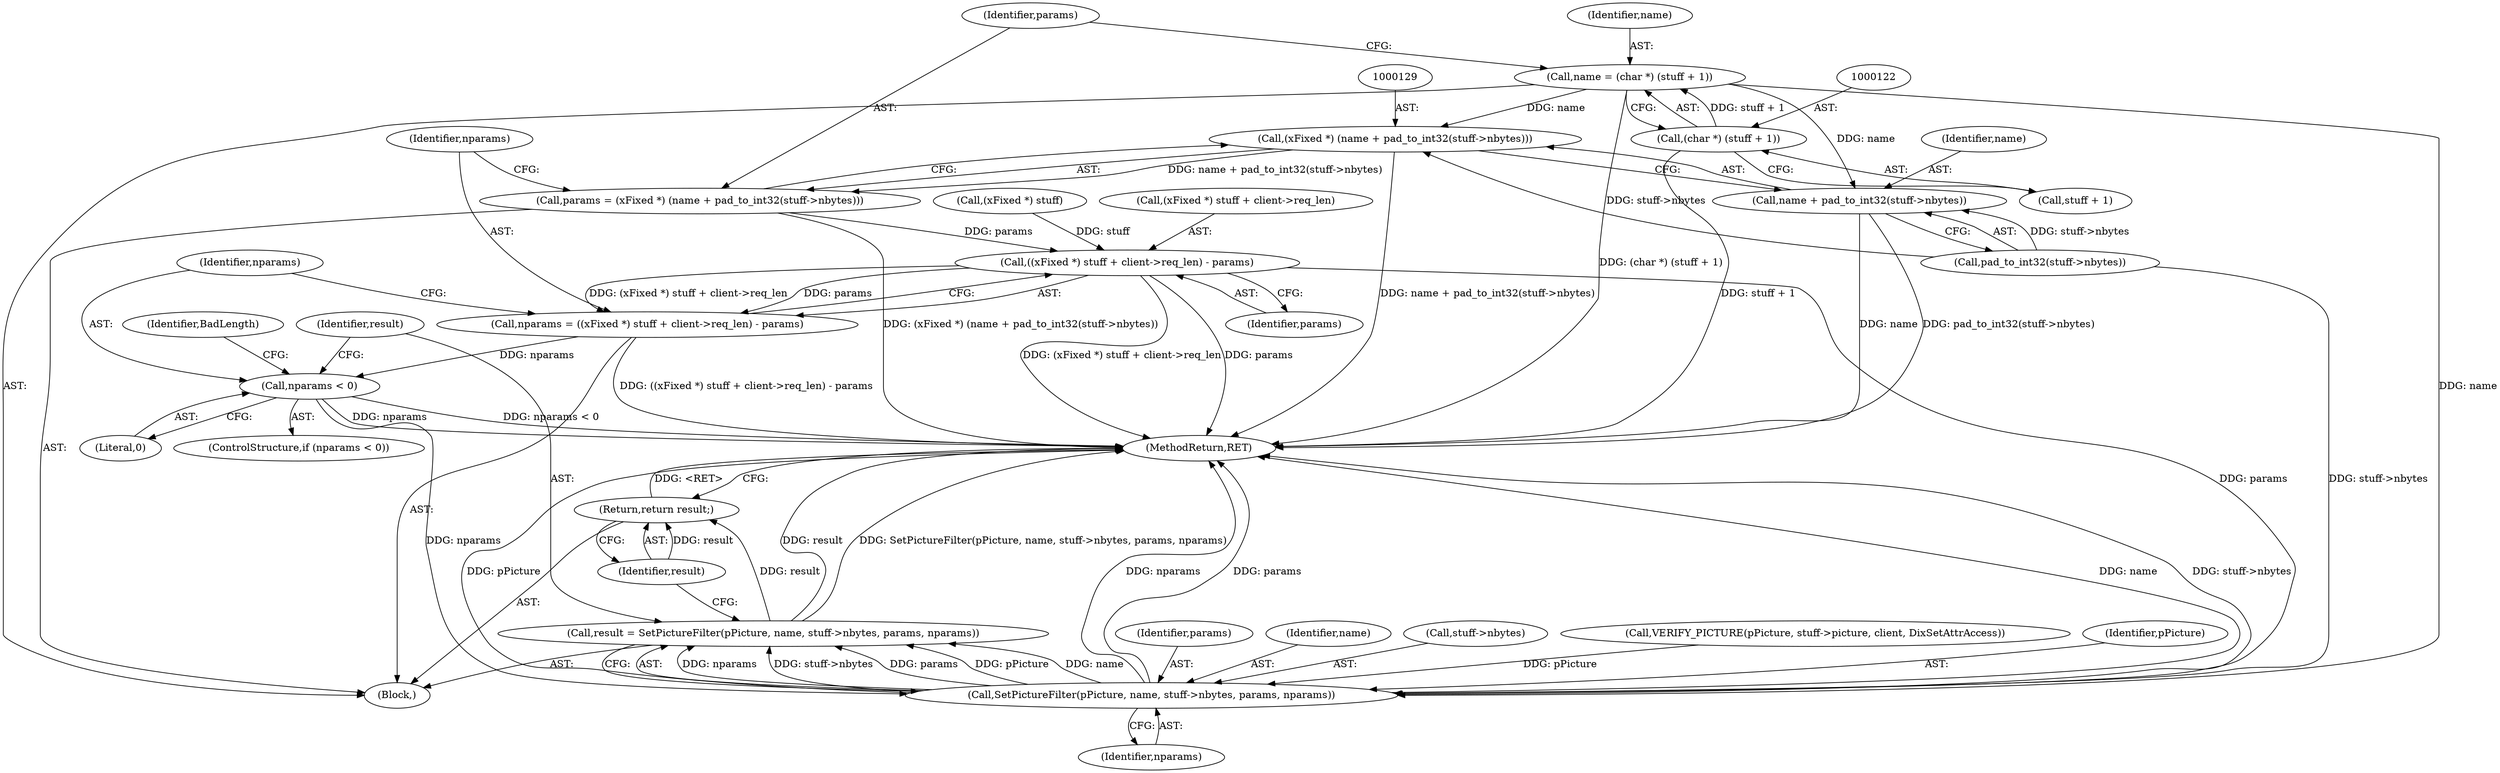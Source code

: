 digraph "0_xserver_cad5a1050b7184d828aef9c1dd151c3ab649d37e_5@pointer" {
"1000119" [label="(Call,name = (char *) (stuff + 1))"];
"1000121" [label="(Call,(char *) (stuff + 1))"];
"1000128" [label="(Call,(xFixed *) (name + pad_to_int32(stuff->nbytes)))"];
"1000126" [label="(Call,params = (xFixed *) (name + pad_to_int32(stuff->nbytes)))"];
"1000138" [label="(Call,((xFixed *) stuff + client->req_len) - params)"];
"1000136" [label="(Call,nparams = ((xFixed *) stuff + client->req_len) - params)"];
"1000148" [label="(Call,nparams < 0)"];
"1000155" [label="(Call,SetPictureFilter(pPicture, name, stuff->nbytes, params, nparams))"];
"1000153" [label="(Call,result = SetPictureFilter(pPicture, name, stuff->nbytes, params, nparams))"];
"1000163" [label="(Return,return result;)"];
"1000130" [label="(Call,name + pad_to_int32(stuff->nbytes))"];
"1000130" [label="(Call,name + pad_to_int32(stuff->nbytes))"];
"1000123" [label="(Call,stuff + 1)"];
"1000146" [label="(Identifier,params)"];
"1000131" [label="(Identifier,name)"];
"1000140" [label="(Call,(xFixed *) stuff)"];
"1000165" [label="(MethodReturn,RET)"];
"1000119" [label="(Call,name = (char *) (stuff + 1))"];
"1000161" [label="(Identifier,params)"];
"1000137" [label="(Identifier,nparams)"];
"1000150" [label="(Literal,0)"];
"1000155" [label="(Call,SetPictureFilter(pPicture, name, stuff->nbytes, params, nparams))"];
"1000164" [label="(Identifier,result)"];
"1000163" [label="(Return,return result;)"];
"1000162" [label="(Identifier,nparams)"];
"1000136" [label="(Call,nparams = ((xFixed *) stuff + client->req_len) - params)"];
"1000147" [label="(ControlStructure,if (nparams < 0))"];
"1000152" [label="(Identifier,BadLength)"];
"1000126" [label="(Call,params = (xFixed *) (name + pad_to_int32(stuff->nbytes)))"];
"1000127" [label="(Identifier,params)"];
"1000148" [label="(Call,nparams < 0)"];
"1000138" [label="(Call,((xFixed *) stuff + client->req_len) - params)"];
"1000132" [label="(Call,pad_to_int32(stuff->nbytes))"];
"1000157" [label="(Identifier,name)"];
"1000128" [label="(Call,(xFixed *) (name + pad_to_int32(stuff->nbytes)))"];
"1000158" [label="(Call,stuff->nbytes)"];
"1000112" [label="(Call,VERIFY_PICTURE(pPicture, stuff->picture, client, DixSetAttrAccess))"];
"1000153" [label="(Call,result = SetPictureFilter(pPicture, name, stuff->nbytes, params, nparams))"];
"1000120" [label="(Identifier,name)"];
"1000156" [label="(Identifier,pPicture)"];
"1000149" [label="(Identifier,nparams)"];
"1000154" [label="(Identifier,result)"];
"1000139" [label="(Call,(xFixed *) stuff + client->req_len)"];
"1000121" [label="(Call,(char *) (stuff + 1))"];
"1000102" [label="(Block,)"];
"1000119" -> "1000102"  [label="AST: "];
"1000119" -> "1000121"  [label="CFG: "];
"1000120" -> "1000119"  [label="AST: "];
"1000121" -> "1000119"  [label="AST: "];
"1000127" -> "1000119"  [label="CFG: "];
"1000119" -> "1000165"  [label="DDG: (char *) (stuff + 1)"];
"1000121" -> "1000119"  [label="DDG: stuff + 1"];
"1000119" -> "1000128"  [label="DDG: name"];
"1000119" -> "1000130"  [label="DDG: name"];
"1000119" -> "1000155"  [label="DDG: name"];
"1000121" -> "1000123"  [label="CFG: "];
"1000122" -> "1000121"  [label="AST: "];
"1000123" -> "1000121"  [label="AST: "];
"1000121" -> "1000165"  [label="DDG: stuff + 1"];
"1000128" -> "1000126"  [label="AST: "];
"1000128" -> "1000130"  [label="CFG: "];
"1000129" -> "1000128"  [label="AST: "];
"1000130" -> "1000128"  [label="AST: "];
"1000126" -> "1000128"  [label="CFG: "];
"1000128" -> "1000165"  [label="DDG: name + pad_to_int32(stuff->nbytes)"];
"1000128" -> "1000126"  [label="DDG: name + pad_to_int32(stuff->nbytes)"];
"1000132" -> "1000128"  [label="DDG: stuff->nbytes"];
"1000126" -> "1000102"  [label="AST: "];
"1000127" -> "1000126"  [label="AST: "];
"1000137" -> "1000126"  [label="CFG: "];
"1000126" -> "1000165"  [label="DDG: (xFixed *) (name + pad_to_int32(stuff->nbytes))"];
"1000126" -> "1000138"  [label="DDG: params"];
"1000138" -> "1000136"  [label="AST: "];
"1000138" -> "1000146"  [label="CFG: "];
"1000139" -> "1000138"  [label="AST: "];
"1000146" -> "1000138"  [label="AST: "];
"1000136" -> "1000138"  [label="CFG: "];
"1000138" -> "1000165"  [label="DDG: (xFixed *) stuff + client->req_len"];
"1000138" -> "1000165"  [label="DDG: params"];
"1000138" -> "1000136"  [label="DDG: (xFixed *) stuff + client->req_len"];
"1000138" -> "1000136"  [label="DDG: params"];
"1000140" -> "1000138"  [label="DDG: stuff"];
"1000138" -> "1000155"  [label="DDG: params"];
"1000136" -> "1000102"  [label="AST: "];
"1000137" -> "1000136"  [label="AST: "];
"1000149" -> "1000136"  [label="CFG: "];
"1000136" -> "1000165"  [label="DDG: ((xFixed *) stuff + client->req_len) - params"];
"1000136" -> "1000148"  [label="DDG: nparams"];
"1000148" -> "1000147"  [label="AST: "];
"1000148" -> "1000150"  [label="CFG: "];
"1000149" -> "1000148"  [label="AST: "];
"1000150" -> "1000148"  [label="AST: "];
"1000152" -> "1000148"  [label="CFG: "];
"1000154" -> "1000148"  [label="CFG: "];
"1000148" -> "1000165"  [label="DDG: nparams"];
"1000148" -> "1000165"  [label="DDG: nparams < 0"];
"1000148" -> "1000155"  [label="DDG: nparams"];
"1000155" -> "1000153"  [label="AST: "];
"1000155" -> "1000162"  [label="CFG: "];
"1000156" -> "1000155"  [label="AST: "];
"1000157" -> "1000155"  [label="AST: "];
"1000158" -> "1000155"  [label="AST: "];
"1000161" -> "1000155"  [label="AST: "];
"1000162" -> "1000155"  [label="AST: "];
"1000153" -> "1000155"  [label="CFG: "];
"1000155" -> "1000165"  [label="DDG: name"];
"1000155" -> "1000165"  [label="DDG: stuff->nbytes"];
"1000155" -> "1000165"  [label="DDG: pPicture"];
"1000155" -> "1000165"  [label="DDG: nparams"];
"1000155" -> "1000165"  [label="DDG: params"];
"1000155" -> "1000153"  [label="DDG: nparams"];
"1000155" -> "1000153"  [label="DDG: stuff->nbytes"];
"1000155" -> "1000153"  [label="DDG: params"];
"1000155" -> "1000153"  [label="DDG: pPicture"];
"1000155" -> "1000153"  [label="DDG: name"];
"1000112" -> "1000155"  [label="DDG: pPicture"];
"1000132" -> "1000155"  [label="DDG: stuff->nbytes"];
"1000153" -> "1000102"  [label="AST: "];
"1000154" -> "1000153"  [label="AST: "];
"1000164" -> "1000153"  [label="CFG: "];
"1000153" -> "1000165"  [label="DDG: result"];
"1000153" -> "1000165"  [label="DDG: SetPictureFilter(pPicture, name, stuff->nbytes, params, nparams)"];
"1000153" -> "1000163"  [label="DDG: result"];
"1000163" -> "1000102"  [label="AST: "];
"1000163" -> "1000164"  [label="CFG: "];
"1000164" -> "1000163"  [label="AST: "];
"1000165" -> "1000163"  [label="CFG: "];
"1000163" -> "1000165"  [label="DDG: <RET>"];
"1000164" -> "1000163"  [label="DDG: result"];
"1000130" -> "1000132"  [label="CFG: "];
"1000131" -> "1000130"  [label="AST: "];
"1000132" -> "1000130"  [label="AST: "];
"1000130" -> "1000165"  [label="DDG: name"];
"1000130" -> "1000165"  [label="DDG: pad_to_int32(stuff->nbytes)"];
"1000132" -> "1000130"  [label="DDG: stuff->nbytes"];
}

